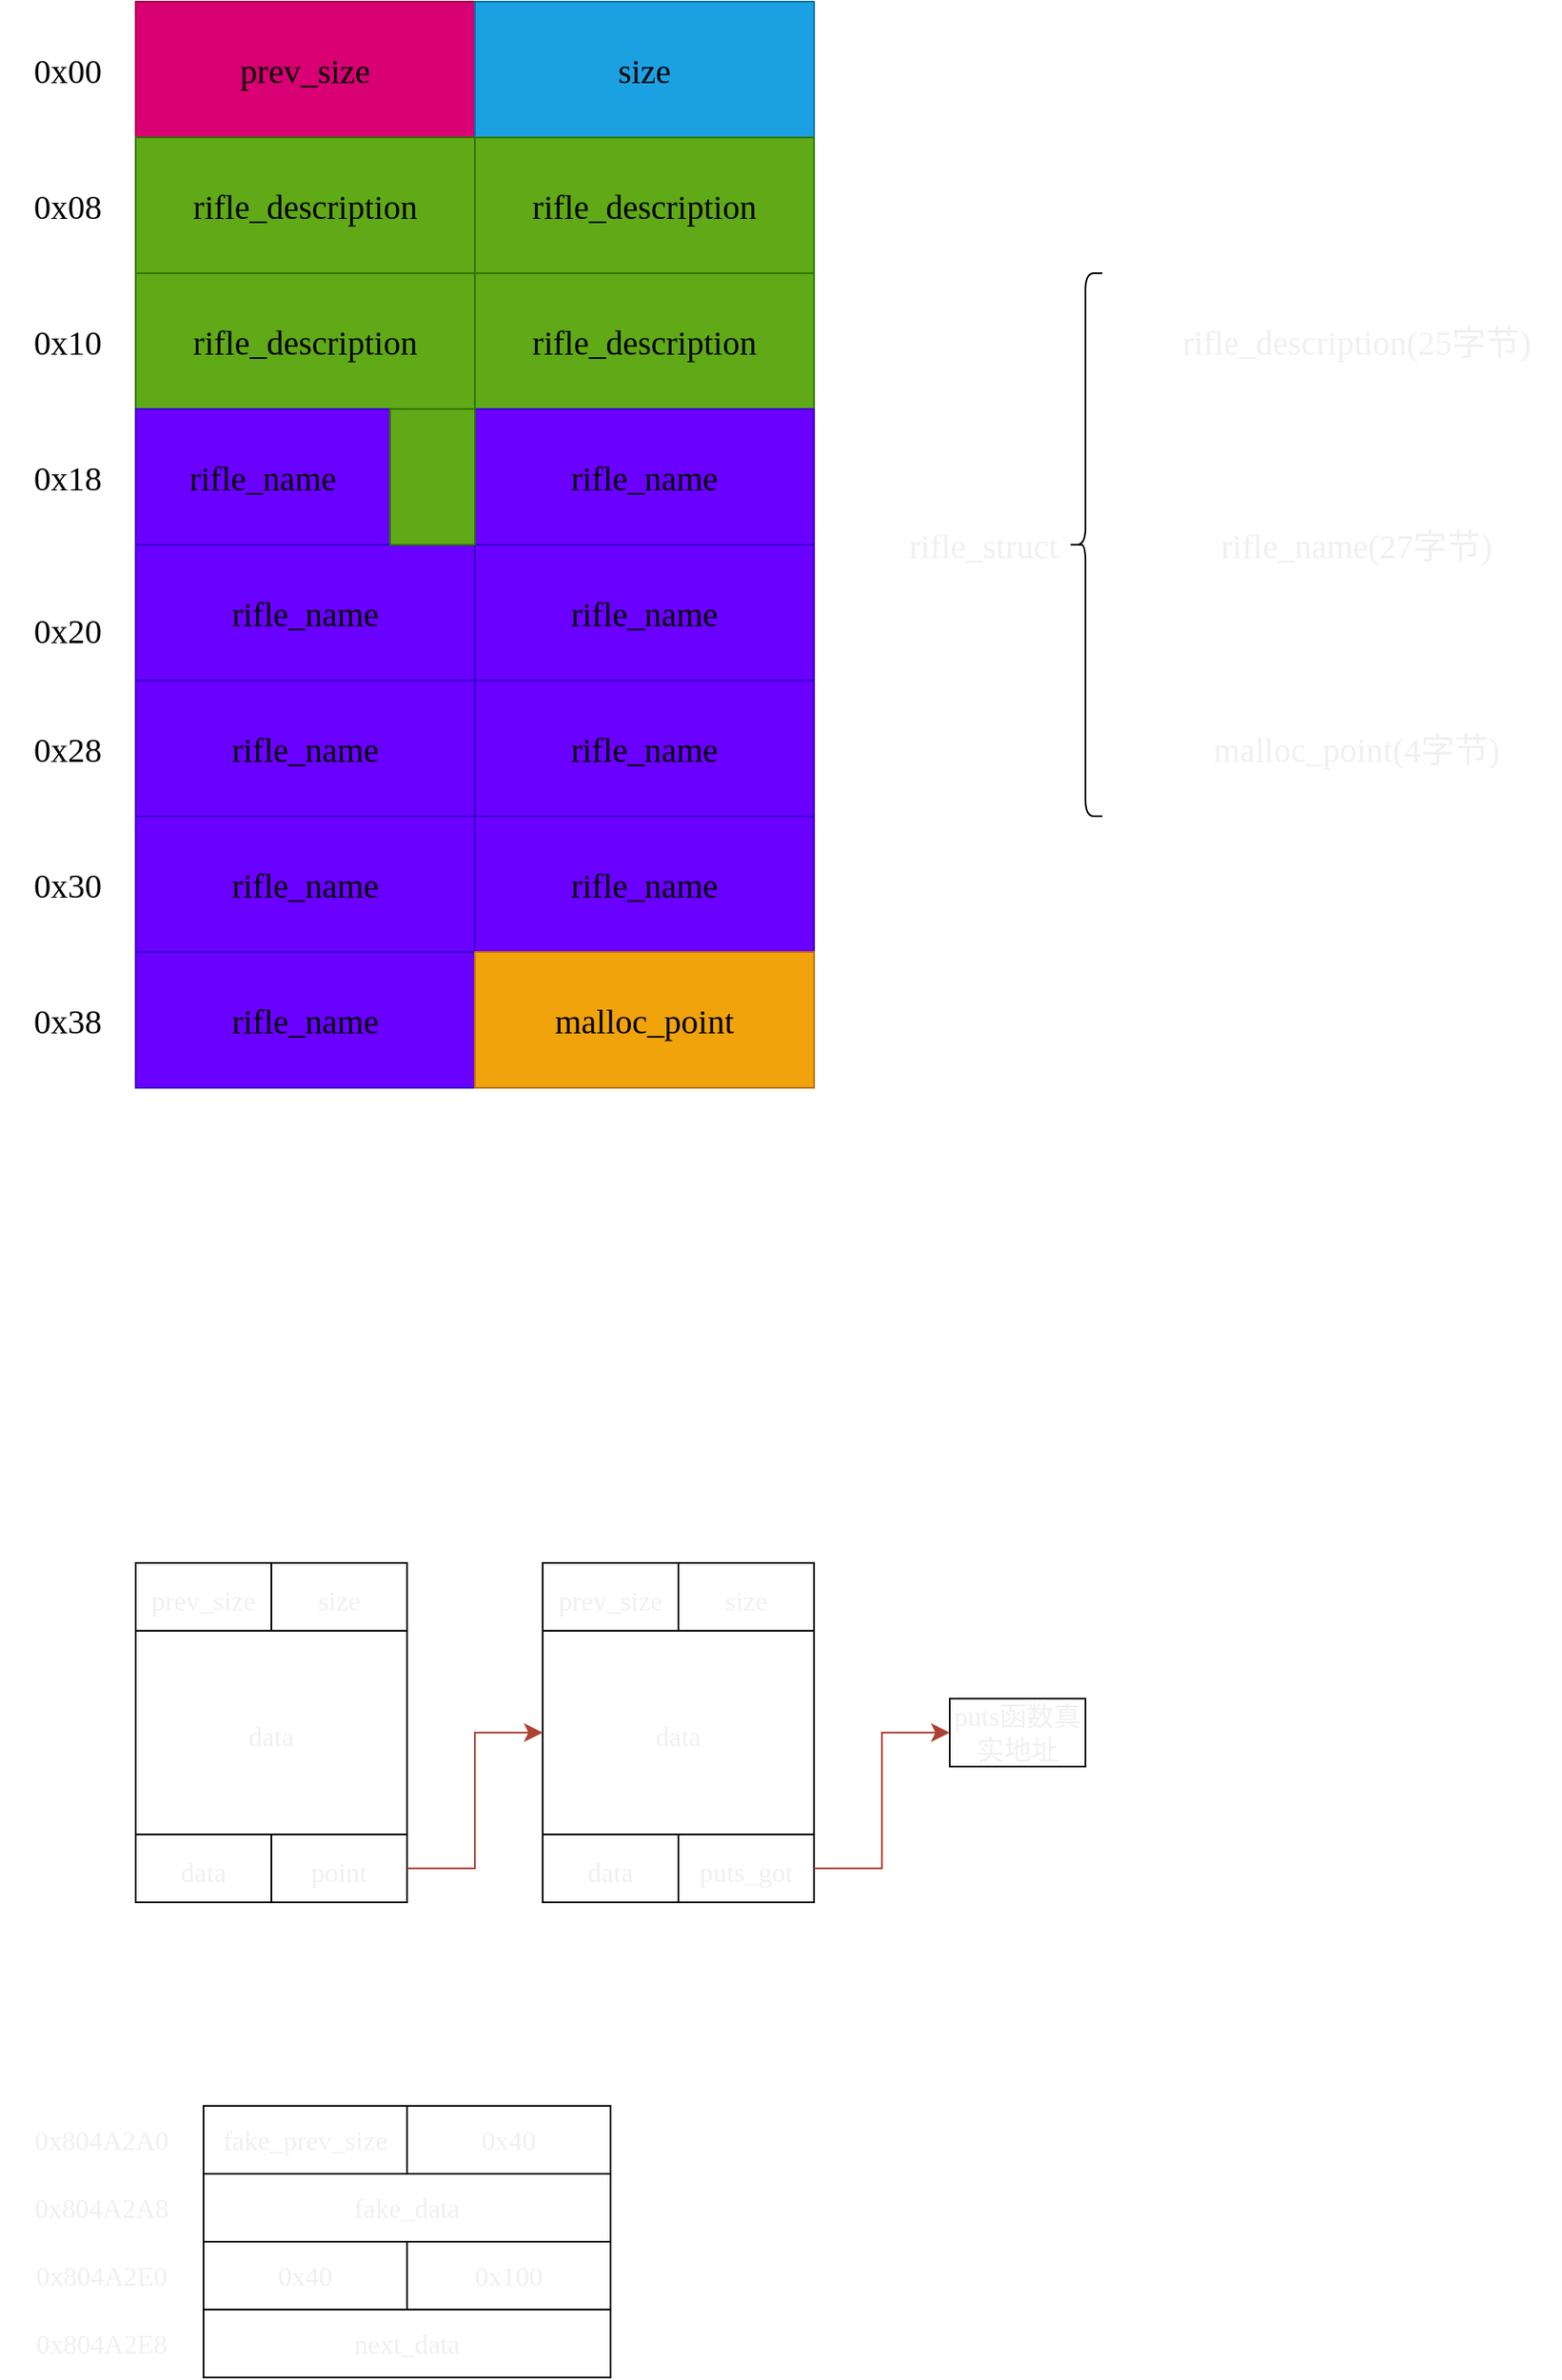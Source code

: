 <mxfile>
    <diagram id="T2XzeRFFL1s0XXbffSIq" name="第 1 页">
        <mxGraphModel dx="1781" dy="1001" grid="0" gridSize="10" guides="1" tooltips="1" connect="1" arrows="1" fold="1" page="0" pageScale="1" pageWidth="827" pageHeight="1169" math="0" shadow="0">
            <root>
                <mxCell id="0"/>
                <mxCell id="1" parent="0"/>
                <mxCell id="2" value="" style="rounded=0;whiteSpace=wrap;html=1;" vertex="1" parent="1">
                    <mxGeometry x="200" y="160" width="200" height="320" as="geometry"/>
                </mxCell>
                <mxCell id="3" value="" style="rounded=0;whiteSpace=wrap;html=1;" vertex="1" parent="1">
                    <mxGeometry x="400" y="160" width="200" height="320" as="geometry"/>
                </mxCell>
                <mxCell id="4" value="" style="rounded=0;whiteSpace=wrap;html=1;fillColor=#d80073;strokeColor=#A50040;fontColor=#ffffff;" vertex="1" parent="1">
                    <mxGeometry x="200" y="160" width="200" height="80" as="geometry"/>
                </mxCell>
                <mxCell id="5" value="" style="rounded=0;whiteSpace=wrap;html=1;fillColor=#60a917;fontColor=#ffffff;strokeColor=#2D7600;" vertex="1" parent="1">
                    <mxGeometry x="200" y="320" width="200" height="80" as="geometry"/>
                </mxCell>
                <mxCell id="6" value="" style="rounded=0;whiteSpace=wrap;html=1;fillColor=#60a917;fontColor=#ffffff;strokeColor=#2D7600;" vertex="1" parent="1">
                    <mxGeometry x="200" y="240" width="200" height="80" as="geometry"/>
                </mxCell>
                <mxCell id="7" value="" style="rounded=0;whiteSpace=wrap;html=1;" vertex="1" parent="1">
                    <mxGeometry x="200" y="400" width="200" height="80" as="geometry"/>
                </mxCell>
                <mxCell id="8" value="" style="rounded=0;whiteSpace=wrap;html=1;fillColor=#1ba1e2;fontColor=#ffffff;strokeColor=#006EAF;" vertex="1" parent="1">
                    <mxGeometry x="400" y="160" width="200" height="80" as="geometry"/>
                </mxCell>
                <mxCell id="9" value="" style="rounded=0;whiteSpace=wrap;html=1;fillColor=#60a917;fontColor=#ffffff;strokeColor=#2D7600;" vertex="1" parent="1">
                    <mxGeometry x="400" y="240" width="200" height="80" as="geometry"/>
                </mxCell>
                <mxCell id="10" value="" style="rounded=0;whiteSpace=wrap;html=1;fillColor=#60a917;fontColor=#ffffff;strokeColor=#2D7600;" vertex="1" parent="1">
                    <mxGeometry x="400" y="320" width="200" height="80" as="geometry"/>
                </mxCell>
                <mxCell id="11" value="" style="rounded=0;whiteSpace=wrap;html=1;fillColor=#6a00ff;fontColor=#ffffff;strokeColor=#3700CC;" vertex="1" parent="1">
                    <mxGeometry x="400" y="400" width="200" height="80" as="geometry"/>
                </mxCell>
                <mxCell id="13" value="" style="rounded=0;whiteSpace=wrap;html=1;" vertex="1" parent="1">
                    <mxGeometry x="200" y="480" width="200" height="320" as="geometry"/>
                </mxCell>
                <mxCell id="14" value="" style="rounded=0;whiteSpace=wrap;html=1;" vertex="1" parent="1">
                    <mxGeometry x="400" y="480" width="200" height="320" as="geometry"/>
                </mxCell>
                <mxCell id="15" value="" style="rounded=0;whiteSpace=wrap;html=1;fillColor=#6a00ff;fontColor=#ffffff;strokeColor=#3700CC;" vertex="1" parent="1">
                    <mxGeometry x="200" y="480" width="200" height="80" as="geometry"/>
                </mxCell>
                <mxCell id="16" value="" style="rounded=0;whiteSpace=wrap;html=1;fillColor=#6a00ff;fontColor=#ffffff;strokeColor=#3700CC;" vertex="1" parent="1">
                    <mxGeometry x="200" y="640" width="200" height="80" as="geometry"/>
                </mxCell>
                <mxCell id="17" value="" style="rounded=0;whiteSpace=wrap;html=1;fillColor=#6a00ff;fontColor=#ffffff;strokeColor=#3700CC;" vertex="1" parent="1">
                    <mxGeometry x="200" y="560" width="200" height="80" as="geometry"/>
                </mxCell>
                <mxCell id="18" value="" style="rounded=0;whiteSpace=wrap;html=1;fillColor=#6a00ff;fontColor=#ffffff;strokeColor=#3700CC;" vertex="1" parent="1">
                    <mxGeometry x="200" y="720" width="200" height="80" as="geometry"/>
                </mxCell>
                <mxCell id="19" value="" style="rounded=0;whiteSpace=wrap;html=1;fillColor=#6a00ff;fontColor=#ffffff;strokeColor=#3700CC;" vertex="1" parent="1">
                    <mxGeometry x="400" y="480" width="200" height="80" as="geometry"/>
                </mxCell>
                <mxCell id="20" value="" style="rounded=0;whiteSpace=wrap;html=1;fillColor=#6a00ff;fontColor=#ffffff;strokeColor=#3700CC;" vertex="1" parent="1">
                    <mxGeometry x="400" y="560" width="200" height="80" as="geometry"/>
                </mxCell>
                <mxCell id="21" value="" style="rounded=0;whiteSpace=wrap;html=1;fillColor=#6a00ff;fontColor=#ffffff;strokeColor=#3700CC;" vertex="1" parent="1">
                    <mxGeometry x="400" y="640" width="200" height="80" as="geometry"/>
                </mxCell>
                <mxCell id="22" value="" style="rounded=0;whiteSpace=wrap;html=1;fillColor=#f0a30a;fontColor=#000000;strokeColor=#BD7000;" vertex="1" parent="1">
                    <mxGeometry x="400" y="720" width="200" height="80" as="geometry"/>
                </mxCell>
                <mxCell id="23" value="&lt;font style=&quot;font-size: 20px;&quot; face=&quot;Times New Roman&quot;&gt;prev_size&lt;/font&gt;" style="text;html=1;strokeColor=none;fillColor=none;align=center;verticalAlign=middle;whiteSpace=wrap;rounded=0;" vertex="1" parent="1">
                    <mxGeometry x="240" y="180" width="120" height="40" as="geometry"/>
                </mxCell>
                <mxCell id="24" value="&lt;font style=&quot;font-size: 20px;&quot; face=&quot;Times New Roman&quot;&gt;size&lt;/font&gt;" style="text;html=1;strokeColor=none;fillColor=none;align=center;verticalAlign=middle;whiteSpace=wrap;rounded=0;" vertex="1" parent="1">
                    <mxGeometry x="440" y="180" width="120" height="40" as="geometry"/>
                </mxCell>
                <mxCell id="25" value="&lt;font style=&quot;font-size: 20px;&quot; face=&quot;Times New Roman&quot;&gt;&lt;font style=&quot;font-size: 20px;&quot;&gt;rifle_description&lt;/font&gt;&lt;/font&gt;" style="text;html=1;strokeColor=none;fillColor=none;align=center;verticalAlign=middle;whiteSpace=wrap;rounded=0;" vertex="1" parent="1">
                    <mxGeometry x="240" y="260" width="120" height="40" as="geometry"/>
                </mxCell>
                <mxCell id="29" value="&lt;font face=&quot;Times New Roman&quot;&gt;&lt;span style=&quot;font-size: 20px;&quot;&gt;0x00&lt;/span&gt;&lt;/font&gt;" style="text;html=1;strokeColor=none;fillColor=none;align=center;verticalAlign=middle;whiteSpace=wrap;rounded=0;" vertex="1" parent="1">
                    <mxGeometry x="120" y="180" width="80" height="40" as="geometry"/>
                </mxCell>
                <mxCell id="30" value="&lt;font face=&quot;Times New Roman&quot;&gt;&lt;span style=&quot;font-size: 20px;&quot;&gt;0x28&lt;/span&gt;&lt;/font&gt;" style="text;html=1;strokeColor=none;fillColor=none;align=center;verticalAlign=middle;whiteSpace=wrap;rounded=0;" vertex="1" parent="1">
                    <mxGeometry x="120" y="580" width="80" height="40" as="geometry"/>
                </mxCell>
                <mxCell id="31" value="&lt;font face=&quot;Times New Roman&quot;&gt;&lt;span style=&quot;font-size: 20px;&quot;&gt;0x20&lt;/span&gt;&lt;/font&gt;" style="text;html=1;strokeColor=none;fillColor=none;align=center;verticalAlign=middle;whiteSpace=wrap;rounded=0;" vertex="1" parent="1">
                    <mxGeometry x="120" y="510" width="80" height="40" as="geometry"/>
                </mxCell>
                <mxCell id="32" value="&lt;font face=&quot;Times New Roman&quot;&gt;&lt;span style=&quot;font-size: 20px;&quot;&gt;0x18&lt;/span&gt;&lt;/font&gt;" style="text;html=1;strokeColor=none;fillColor=none;align=center;verticalAlign=middle;whiteSpace=wrap;rounded=0;" vertex="1" parent="1">
                    <mxGeometry x="120" y="420" width="80" height="40" as="geometry"/>
                </mxCell>
                <mxCell id="33" value="&lt;font face=&quot;Times New Roman&quot;&gt;&lt;span style=&quot;font-size: 20px;&quot;&gt;0x10&lt;/span&gt;&lt;/font&gt;" style="text;html=1;strokeColor=none;fillColor=none;align=center;verticalAlign=middle;whiteSpace=wrap;rounded=0;" vertex="1" parent="1">
                    <mxGeometry x="120" y="340" width="80" height="40" as="geometry"/>
                </mxCell>
                <mxCell id="34" value="&lt;font face=&quot;Times New Roman&quot;&gt;&lt;span style=&quot;font-size: 20px;&quot;&gt;0x08&lt;/span&gt;&lt;/font&gt;" style="text;html=1;strokeColor=none;fillColor=none;align=center;verticalAlign=middle;whiteSpace=wrap;rounded=0;" vertex="1" parent="1">
                    <mxGeometry x="120" y="260" width="80" height="40" as="geometry"/>
                </mxCell>
                <mxCell id="35" value="&lt;font face=&quot;Times New Roman&quot;&gt;&lt;span style=&quot;font-size: 20px;&quot;&gt;0x30&lt;/span&gt;&lt;/font&gt;" style="text;html=1;strokeColor=none;fillColor=none;align=center;verticalAlign=middle;whiteSpace=wrap;rounded=0;" vertex="1" parent="1">
                    <mxGeometry x="120" y="660" width="80" height="40" as="geometry"/>
                </mxCell>
                <mxCell id="36" value="&lt;font face=&quot;Times New Roman&quot;&gt;&lt;span style=&quot;font-size: 20px;&quot;&gt;0x38&lt;/span&gt;&lt;/font&gt;" style="text;html=1;strokeColor=none;fillColor=none;align=center;verticalAlign=middle;whiteSpace=wrap;rounded=0;" vertex="1" parent="1">
                    <mxGeometry x="120" y="740" width="80" height="40" as="geometry"/>
                </mxCell>
                <mxCell id="38" value="" style="rounded=0;whiteSpace=wrap;html=1;fillColor=#6a00ff;fontColor=#ffffff;strokeColor=#3700CC;" vertex="1" parent="1">
                    <mxGeometry x="200" y="400" width="150" height="80" as="geometry"/>
                </mxCell>
                <mxCell id="39" value="" style="rounded=0;whiteSpace=wrap;html=1;fillColor=#60a917;fontColor=#ffffff;strokeColor=#2D7600;" vertex="1" parent="1">
                    <mxGeometry x="350" y="400" width="50" height="80" as="geometry"/>
                </mxCell>
                <mxCell id="40" value="&lt;font style=&quot;font-size: 20px;&quot; face=&quot;Times New Roman&quot;&gt;&lt;font style=&quot;font-size: 20px;&quot;&gt;rifle_name&lt;/font&gt;&lt;/font&gt;" style="text;html=1;strokeColor=none;fillColor=none;align=center;verticalAlign=middle;whiteSpace=wrap;rounded=0;" vertex="1" parent="1">
                    <mxGeometry x="215" y="420" width="120" height="40" as="geometry"/>
                </mxCell>
                <mxCell id="50" value="&lt;font face=&quot;Times New Roman&quot;&gt;&lt;span style=&quot;font-size: 20px;&quot;&gt;malloc_point&lt;/span&gt;&lt;/font&gt;" style="text;html=1;strokeColor=none;fillColor=none;align=center;verticalAlign=middle;whiteSpace=wrap;rounded=0;" vertex="1" parent="1">
                    <mxGeometry x="440" y="740" width="120" height="40" as="geometry"/>
                </mxCell>
                <mxCell id="51" value="&lt;font style=&quot;font-size: 20px;&quot; face=&quot;Times New Roman&quot;&gt;&lt;font style=&quot;font-size: 20px;&quot;&gt;rifle_description&lt;/font&gt;&lt;/font&gt;" style="text;html=1;strokeColor=none;fillColor=none;align=center;verticalAlign=middle;whiteSpace=wrap;rounded=0;" vertex="1" parent="1">
                    <mxGeometry x="440" y="260" width="120" height="40" as="geometry"/>
                </mxCell>
                <mxCell id="52" value="&lt;font style=&quot;font-size: 20px;&quot; face=&quot;Times New Roman&quot;&gt;&lt;font style=&quot;font-size: 20px;&quot;&gt;rifle_description&lt;/font&gt;&lt;/font&gt;" style="text;html=1;strokeColor=none;fillColor=none;align=center;verticalAlign=middle;whiteSpace=wrap;rounded=0;" vertex="1" parent="1">
                    <mxGeometry x="440" y="340" width="120" height="40" as="geometry"/>
                </mxCell>
                <mxCell id="53" value="&lt;font style=&quot;font-size: 20px;&quot; face=&quot;Times New Roman&quot;&gt;&lt;font style=&quot;font-size: 20px;&quot;&gt;rifle_description&lt;/font&gt;&lt;/font&gt;" style="text;html=1;strokeColor=none;fillColor=none;align=center;verticalAlign=middle;whiteSpace=wrap;rounded=0;" vertex="1" parent="1">
                    <mxGeometry x="240" y="340" width="120" height="40" as="geometry"/>
                </mxCell>
                <mxCell id="54" value="&lt;font style=&quot;font-size: 20px;&quot; face=&quot;Times New Roman&quot;&gt;&lt;font style=&quot;font-size: 20px;&quot;&gt;rifle_name&lt;/font&gt;&lt;/font&gt;" style="text;html=1;strokeColor=none;fillColor=none;align=center;verticalAlign=middle;whiteSpace=wrap;rounded=0;" vertex="1" parent="1">
                    <mxGeometry x="240" y="500" width="120" height="40" as="geometry"/>
                </mxCell>
                <mxCell id="55" value="&lt;font style=&quot;font-size: 20px;&quot; face=&quot;Times New Roman&quot;&gt;&lt;font style=&quot;font-size: 20px;&quot;&gt;rifle_name&lt;/font&gt;&lt;/font&gt;" style="text;html=1;strokeColor=none;fillColor=none;align=center;verticalAlign=middle;whiteSpace=wrap;rounded=0;" vertex="1" parent="1">
                    <mxGeometry x="440" y="420" width="120" height="40" as="geometry"/>
                </mxCell>
                <mxCell id="56" value="&lt;font style=&quot;font-size: 20px;&quot; face=&quot;Times New Roman&quot;&gt;&lt;font style=&quot;font-size: 20px;&quot;&gt;rifle_name&lt;/font&gt;&lt;/font&gt;" style="text;html=1;strokeColor=none;fillColor=none;align=center;verticalAlign=middle;whiteSpace=wrap;rounded=0;" vertex="1" parent="1">
                    <mxGeometry x="440" y="500" width="120" height="40" as="geometry"/>
                </mxCell>
                <mxCell id="57" value="&lt;font style=&quot;font-size: 20px;&quot; face=&quot;Times New Roman&quot;&gt;&lt;font style=&quot;font-size: 20px;&quot;&gt;rifle_name&lt;/font&gt;&lt;/font&gt;" style="text;html=1;strokeColor=none;fillColor=none;align=center;verticalAlign=middle;whiteSpace=wrap;rounded=0;" vertex="1" parent="1">
                    <mxGeometry x="240" y="580" width="120" height="40" as="geometry"/>
                </mxCell>
                <mxCell id="58" value="&lt;font style=&quot;font-size: 20px;&quot; face=&quot;Times New Roman&quot;&gt;&lt;font style=&quot;font-size: 20px;&quot;&gt;rifle_name&lt;/font&gt;&lt;/font&gt;" style="text;html=1;strokeColor=none;fillColor=none;align=center;verticalAlign=middle;whiteSpace=wrap;rounded=0;" vertex="1" parent="1">
                    <mxGeometry x="440" y="580" width="120" height="40" as="geometry"/>
                </mxCell>
                <mxCell id="59" value="&lt;font style=&quot;font-size: 20px;&quot; face=&quot;Times New Roman&quot;&gt;&lt;font style=&quot;font-size: 20px;&quot;&gt;rifle_name&lt;/font&gt;&lt;/font&gt;" style="text;html=1;strokeColor=none;fillColor=none;align=center;verticalAlign=middle;whiteSpace=wrap;rounded=0;" vertex="1" parent="1">
                    <mxGeometry x="240" y="660" width="120" height="40" as="geometry"/>
                </mxCell>
                <mxCell id="60" value="&lt;font style=&quot;font-size: 20px;&quot; face=&quot;Times New Roman&quot;&gt;&lt;font style=&quot;font-size: 20px;&quot;&gt;rifle_name&lt;/font&gt;&lt;/font&gt;" style="text;html=1;strokeColor=none;fillColor=none;align=center;verticalAlign=middle;whiteSpace=wrap;rounded=0;" vertex="1" parent="1">
                    <mxGeometry x="440" y="660" width="120" height="40" as="geometry"/>
                </mxCell>
                <mxCell id="61" value="&lt;font style=&quot;font-size: 20px;&quot; face=&quot;Times New Roman&quot;&gt;&lt;font style=&quot;font-size: 20px;&quot;&gt;rifle_name&lt;/font&gt;&lt;/font&gt;" style="text;html=1;strokeColor=none;fillColor=none;align=center;verticalAlign=middle;whiteSpace=wrap;rounded=0;" vertex="1" parent="1">
                    <mxGeometry x="240" y="740" width="120" height="40" as="geometry"/>
                </mxCell>
                <mxCell id="62" value="rifle_struct" style="text;html=1;strokeColor=none;fillColor=none;align=center;verticalAlign=middle;whiteSpace=wrap;rounded=0;fontFamily=Times New Roman;fontSize=20;fontColor=#F0F0F0;" vertex="1" parent="1">
                    <mxGeometry x="640" y="440" width="120" height="80" as="geometry"/>
                </mxCell>
                <mxCell id="63" value="" style="shape=curlyBracket;whiteSpace=wrap;html=1;rounded=1;labelPosition=left;verticalLabelPosition=middle;align=right;verticalAlign=middle;fontFamily=Times New Roman;fontSize=20;fontColor=#F0F0F0;" vertex="1" parent="1">
                    <mxGeometry x="750" y="320" width="20" height="320" as="geometry"/>
                </mxCell>
                <mxCell id="65" value="rifle_description(25字节)" style="text;html=1;strokeColor=none;fillColor=none;align=center;verticalAlign=middle;whiteSpace=wrap;rounded=0;fontFamily=Times New Roman;fontSize=20;fontColor=#F0F0F0;" vertex="1" parent="1">
                    <mxGeometry x="800" y="320" width="240" height="80" as="geometry"/>
                </mxCell>
                <mxCell id="66" value="rifle_name(27字节)" style="text;html=1;strokeColor=none;fillColor=none;align=center;verticalAlign=middle;whiteSpace=wrap;rounded=0;fontFamily=Times New Roman;fontSize=20;fontColor=#F0F0F0;" vertex="1" parent="1">
                    <mxGeometry x="800" y="440" width="240" height="80" as="geometry"/>
                </mxCell>
                <mxCell id="67" value="malloc_point(4字节)" style="text;html=1;strokeColor=none;fillColor=none;align=center;verticalAlign=middle;whiteSpace=wrap;rounded=0;fontFamily=Times New Roman;fontSize=20;fontColor=#F0F0F0;" vertex="1" parent="1">
                    <mxGeometry x="800" y="560" width="240" height="80" as="geometry"/>
                </mxCell>
                <mxCell id="68" value="&lt;font style=&quot;font-size: 16px;&quot;&gt;prev_size&lt;/font&gt;" style="rounded=0;whiteSpace=wrap;html=1;fontFamily=Times New Roman;fontSize=20;fontColor=#F0F0F0;" vertex="1" parent="1">
                    <mxGeometry x="200" y="1080" width="80" height="40" as="geometry"/>
                </mxCell>
                <mxCell id="69" value="&lt;font style=&quot;font-size: 16px;&quot;&gt;size&lt;/font&gt;" style="rounded=0;whiteSpace=wrap;html=1;fontFamily=Times New Roman;fontSize=20;fontColor=#F0F0F0;" vertex="1" parent="1">
                    <mxGeometry x="280" y="1080" width="80" height="40" as="geometry"/>
                </mxCell>
                <mxCell id="70" value="&lt;font style=&quot;font-size: 16px;&quot;&gt;point&lt;/font&gt;" style="rounded=0;whiteSpace=wrap;html=1;fontFamily=Times New Roman;fontSize=20;fontColor=#F0F0F0;" vertex="1" parent="1">
                    <mxGeometry x="280" y="1240" width="80" height="40" as="geometry"/>
                </mxCell>
                <mxCell id="71" value="&lt;font style=&quot;font-size: 16px;&quot;&gt;data&lt;/font&gt;" style="rounded=0;whiteSpace=wrap;html=1;fontFamily=Times New Roman;fontSize=20;fontColor=#F0F0F0;" vertex="1" parent="1">
                    <mxGeometry x="200" y="1120" width="160" height="120" as="geometry"/>
                </mxCell>
                <mxCell id="72" value="&lt;font style=&quot;font-size: 16px;&quot;&gt;data&lt;/font&gt;" style="rounded=0;whiteSpace=wrap;html=1;fontFamily=Times New Roman;fontSize=20;fontColor=#F0F0F0;" vertex="1" parent="1">
                    <mxGeometry x="200" y="1240" width="80" height="40" as="geometry"/>
                </mxCell>
                <mxCell id="87" value="&lt;font style=&quot;font-size: 16px;&quot;&gt;prev_size&lt;/font&gt;" style="rounded=0;whiteSpace=wrap;html=1;fontFamily=Times New Roman;fontSize=20;fontColor=#F0F0F0;" vertex="1" parent="1">
                    <mxGeometry x="440" y="1080" width="80" height="40" as="geometry"/>
                </mxCell>
                <mxCell id="88" value="&lt;font style=&quot;font-size: 16px;&quot;&gt;size&lt;/font&gt;" style="rounded=0;whiteSpace=wrap;html=1;fontFamily=Times New Roman;fontSize=20;fontColor=#F0F0F0;" vertex="1" parent="1">
                    <mxGeometry x="520" y="1080" width="80" height="40" as="geometry"/>
                </mxCell>
                <mxCell id="89" value="&lt;font style=&quot;font-size: 16px;&quot;&gt;puts_got&lt;/font&gt;" style="rounded=0;whiteSpace=wrap;html=1;fontFamily=Times New Roman;fontSize=20;fontColor=#F0F0F0;" vertex="1" parent="1">
                    <mxGeometry x="520" y="1240" width="80" height="40" as="geometry"/>
                </mxCell>
                <mxCell id="90" value="&lt;font style=&quot;font-size: 16px;&quot;&gt;data&lt;/font&gt;" style="rounded=0;whiteSpace=wrap;html=1;fontFamily=Times New Roman;fontSize=20;fontColor=#F0F0F0;" vertex="1" parent="1">
                    <mxGeometry x="440" y="1120" width="160" height="120" as="geometry"/>
                </mxCell>
                <mxCell id="91" value="&lt;font style=&quot;font-size: 16px;&quot;&gt;data&lt;/font&gt;" style="rounded=0;whiteSpace=wrap;html=1;fontFamily=Times New Roman;fontSize=20;fontColor=#F0F0F0;" vertex="1" parent="1">
                    <mxGeometry x="440" y="1240" width="80" height="40" as="geometry"/>
                </mxCell>
                <mxCell id="92" value="" style="edgeStyle=segmentEdgeStyle;endArrow=classic;html=1;curved=0;rounded=0;endSize=8;startSize=8;fontFamily=Times New Roman;fontSize=16;fontColor=#F0F0F0;entryX=0;entryY=0.5;entryDx=0;entryDy=0;fillColor=#fad9d5;strokeColor=#ae4132;" edge="1" parent="1" target="90">
                    <mxGeometry width="50" height="50" relative="1" as="geometry">
                        <mxPoint x="360" y="1260" as="sourcePoint"/>
                        <mxPoint x="490" y="1160" as="targetPoint"/>
                        <Array as="points">
                            <mxPoint x="400" y="1260"/>
                            <mxPoint x="400" y="1180"/>
                        </Array>
                    </mxGeometry>
                </mxCell>
                <mxCell id="93" value="" style="edgeStyle=segmentEdgeStyle;endArrow=classic;html=1;curved=0;rounded=0;endSize=8;startSize=8;fontFamily=Times New Roman;fontSize=16;fontColor=#F0F0F0;fillColor=#fad9d5;strokeColor=#ae4132;exitX=1;exitY=0.5;exitDx=0;exitDy=0;startArrow=none;entryX=0;entryY=0.5;entryDx=0;entryDy=0;" edge="1" parent="1" source="89" target="95">
                    <mxGeometry width="50" height="50" relative="1" as="geometry">
                        <mxPoint x="680" y="1260" as="sourcePoint"/>
                        <mxPoint x="680" y="1180" as="targetPoint"/>
                        <Array as="points">
                            <mxPoint x="640" y="1260"/>
                            <mxPoint x="640" y="1180"/>
                        </Array>
                    </mxGeometry>
                </mxCell>
                <mxCell id="95" value="puts函数真实地址" style="rounded=0;whiteSpace=wrap;html=1;fontFamily=Times New Roman;fontSize=16;fontColor=#F0F0F0;" vertex="1" parent="1">
                    <mxGeometry x="680" y="1160" width="80" height="40" as="geometry"/>
                </mxCell>
                <mxCell id="97" value="fake_prev_size" style="rounded=0;whiteSpace=wrap;html=1;fontFamily=Times New Roman;fontSize=16;fontColor=#F0F0F0;" vertex="1" parent="1">
                    <mxGeometry x="240" y="1400" width="120" height="40" as="geometry"/>
                </mxCell>
                <mxCell id="98" value="0x40" style="rounded=0;whiteSpace=wrap;html=1;fontFamily=Times New Roman;fontSize=16;fontColor=#F0F0F0;" vertex="1" parent="1">
                    <mxGeometry x="360" y="1400" width="120" height="40" as="geometry"/>
                </mxCell>
                <mxCell id="99" value="fake_data" style="rounded=0;whiteSpace=wrap;html=1;fontFamily=Times New Roman;fontSize=16;fontColor=#F0F0F0;" vertex="1" parent="1">
                    <mxGeometry x="240" y="1440" width="240" height="40" as="geometry"/>
                </mxCell>
                <mxCell id="100" value="0x40" style="rounded=0;whiteSpace=wrap;html=1;fontFamily=Times New Roman;fontSize=16;fontColor=#F0F0F0;" vertex="1" parent="1">
                    <mxGeometry x="240" y="1480" width="120" height="40" as="geometry"/>
                </mxCell>
                <mxCell id="101" value="0x100" style="rounded=0;whiteSpace=wrap;html=1;fontFamily=Times New Roman;fontSize=16;fontColor=#F0F0F0;" vertex="1" parent="1">
                    <mxGeometry x="360" y="1480" width="120" height="40" as="geometry"/>
                </mxCell>
                <mxCell id="102" value="next_data" style="rounded=0;whiteSpace=wrap;html=1;fontFamily=Times New Roman;fontSize=16;fontColor=#F0F0F0;" vertex="1" parent="1">
                    <mxGeometry x="240" y="1520" width="240" height="40" as="geometry"/>
                </mxCell>
                <mxCell id="103" value="0x804A2A0" style="text;html=1;strokeColor=none;fillColor=none;align=center;verticalAlign=middle;whiteSpace=wrap;rounded=0;fontFamily=Times New Roman;fontSize=16;fontColor=#F0F0F0;" vertex="1" parent="1">
                    <mxGeometry x="120" y="1400" width="120" height="40" as="geometry"/>
                </mxCell>
                <mxCell id="104" value="0x804A2A8" style="text;html=1;strokeColor=none;fillColor=none;align=center;verticalAlign=middle;whiteSpace=wrap;rounded=0;fontFamily=Times New Roman;fontSize=16;fontColor=#F0F0F0;" vertex="1" parent="1">
                    <mxGeometry x="120" y="1440" width="120" height="40" as="geometry"/>
                </mxCell>
                <mxCell id="105" value="0x804A2E0" style="text;html=1;strokeColor=none;fillColor=none;align=center;verticalAlign=middle;whiteSpace=wrap;rounded=0;fontFamily=Times New Roman;fontSize=16;fontColor=#F0F0F0;" vertex="1" parent="1">
                    <mxGeometry x="120" y="1480" width="120" height="40" as="geometry"/>
                </mxCell>
                <mxCell id="106" value="0x804A2E8" style="text;html=1;strokeColor=none;fillColor=none;align=center;verticalAlign=middle;whiteSpace=wrap;rounded=0;fontFamily=Times New Roman;fontSize=16;fontColor=#F0F0F0;" vertex="1" parent="1">
                    <mxGeometry x="120" y="1520" width="120" height="40" as="geometry"/>
                </mxCell>
            </root>
        </mxGraphModel>
    </diagram>
</mxfile>